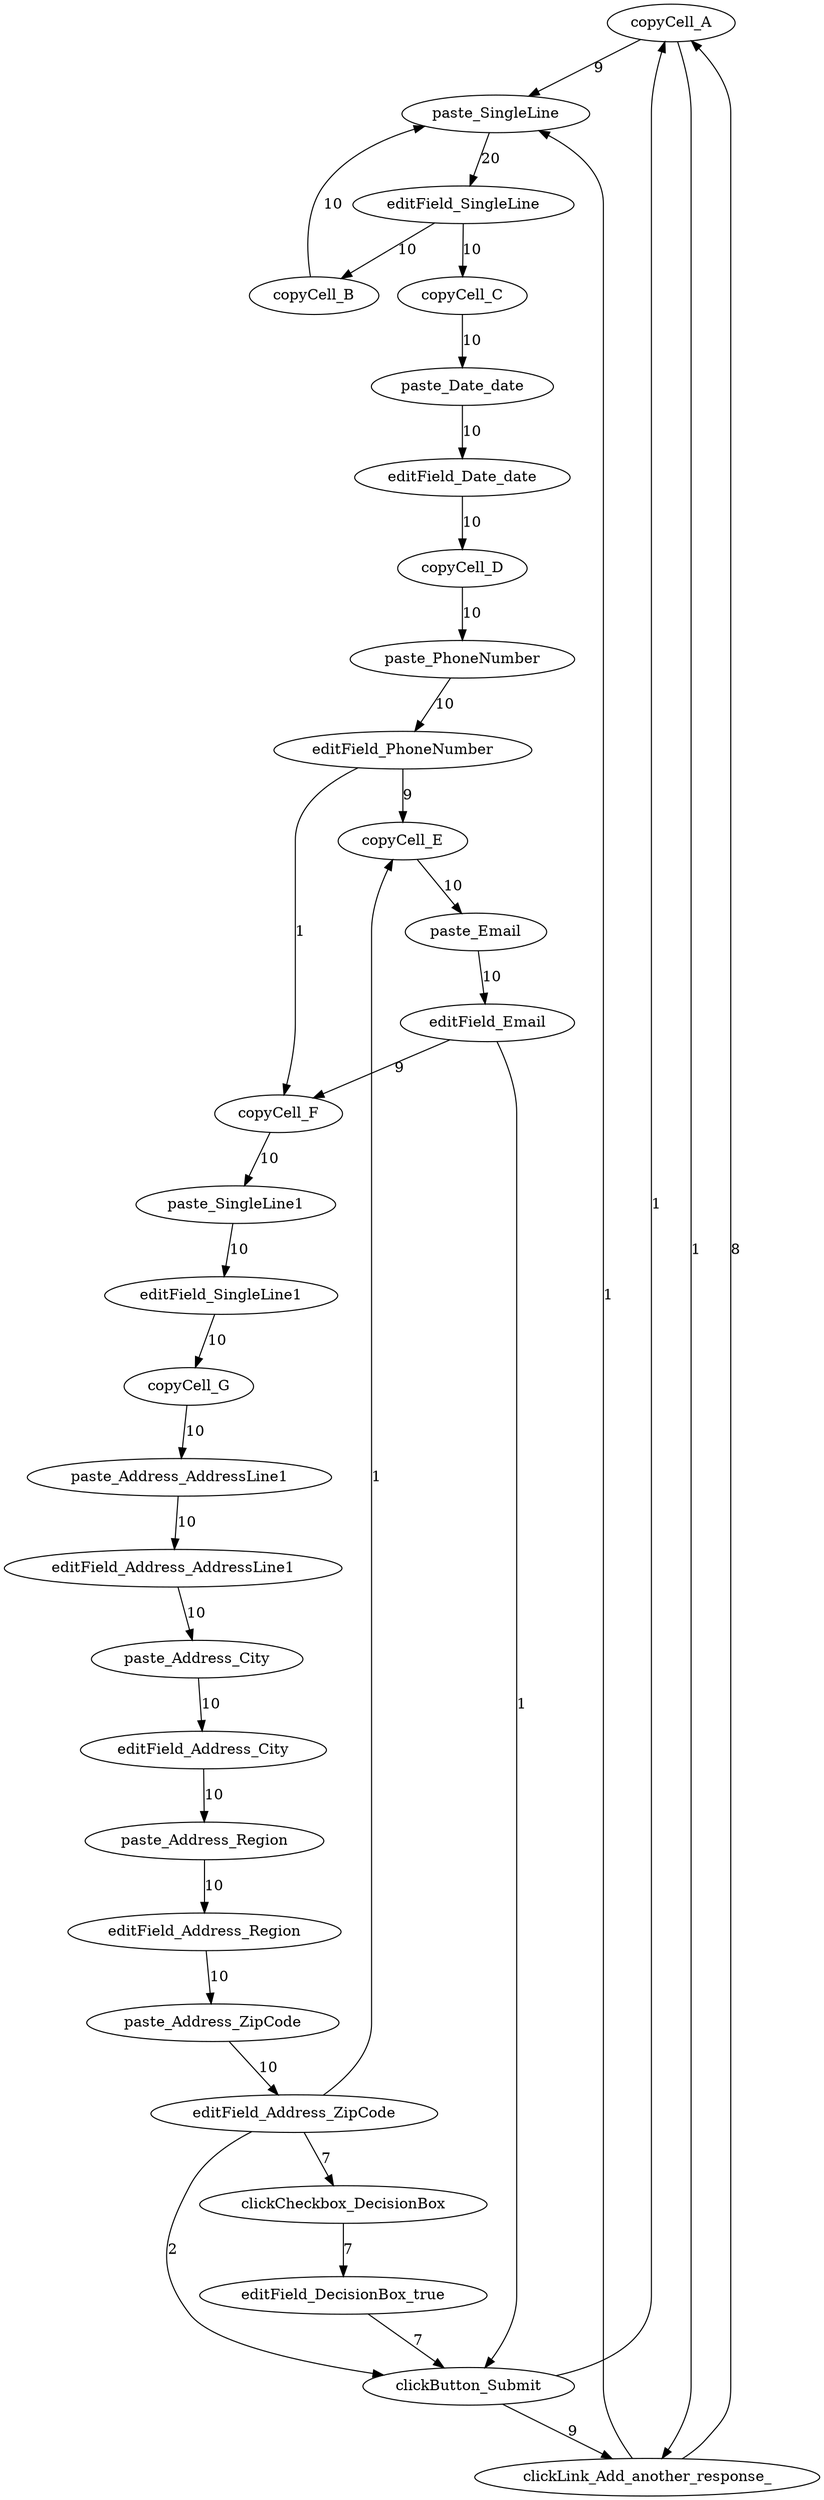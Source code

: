 digraph g {
   copyCell_A -> paste_SingleLine [label=9];
   paste_SingleLine -> editField_SingleLine [label=20];
   editField_SingleLine -> copyCell_B [label=10];
   copyCell_B -> paste_SingleLine [label=10];
   editField_SingleLine -> copyCell_C [label=10];
   copyCell_C -> paste_Date_date [label=10];
   paste_Date_date -> editField_Date_date [label=10];
   editField_Date_date -> copyCell_D [label=10];
   copyCell_D -> paste_PhoneNumber [label=10];
   paste_PhoneNumber -> editField_PhoneNumber [label=10];
   editField_PhoneNumber -> copyCell_E [label=9];
   copyCell_E -> paste_Email [label=10];
   paste_Email -> editField_Email [label=10];
   editField_Email -> copyCell_F [label=9];
   copyCell_F -> paste_SingleLine1 [label=10];
   paste_SingleLine1 -> editField_SingleLine1 [label=10];
   editField_SingleLine1 -> copyCell_G [label=10];
   copyCell_G -> paste_Address_AddressLine1 [label=10];
   paste_Address_AddressLine1 -> editField_Address_AddressLine1 [label=10];
   editField_Address_AddressLine1 -> paste_Address_City [label=10];
   paste_Address_City -> editField_Address_City [label=10];
   editField_Address_City -> paste_Address_Region [label=10];
   paste_Address_Region -> editField_Address_Region [label=10];
   editField_Address_Region -> paste_Address_ZipCode [label=10];
   paste_Address_ZipCode -> editField_Address_ZipCode [label=10];
   editField_Address_ZipCode -> clickButton_Submit [label=2];
   clickButton_Submit -> clickLink_Add_another_response_ [label=9];
   clickLink_Add_another_response_ -> copyCell_A [label=8];
   editField_Address_ZipCode -> clickCheckbox_DecisionBox [label=7];
   clickCheckbox_DecisionBox -> editField_DecisionBox_true [label=7];
   editField_DecisionBox_true -> clickButton_Submit [label=7];
   editField_PhoneNumber -> copyCell_F [label=1];
   editField_Address_ZipCode -> copyCell_E [label=1];
   editField_Email -> clickButton_Submit [label=1];
   clickButton_Submit -> copyCell_A [label=1];
   copyCell_A -> clickLink_Add_another_response_ [label=1];
   clickLink_Add_another_response_ -> paste_SingleLine [label=1];
}